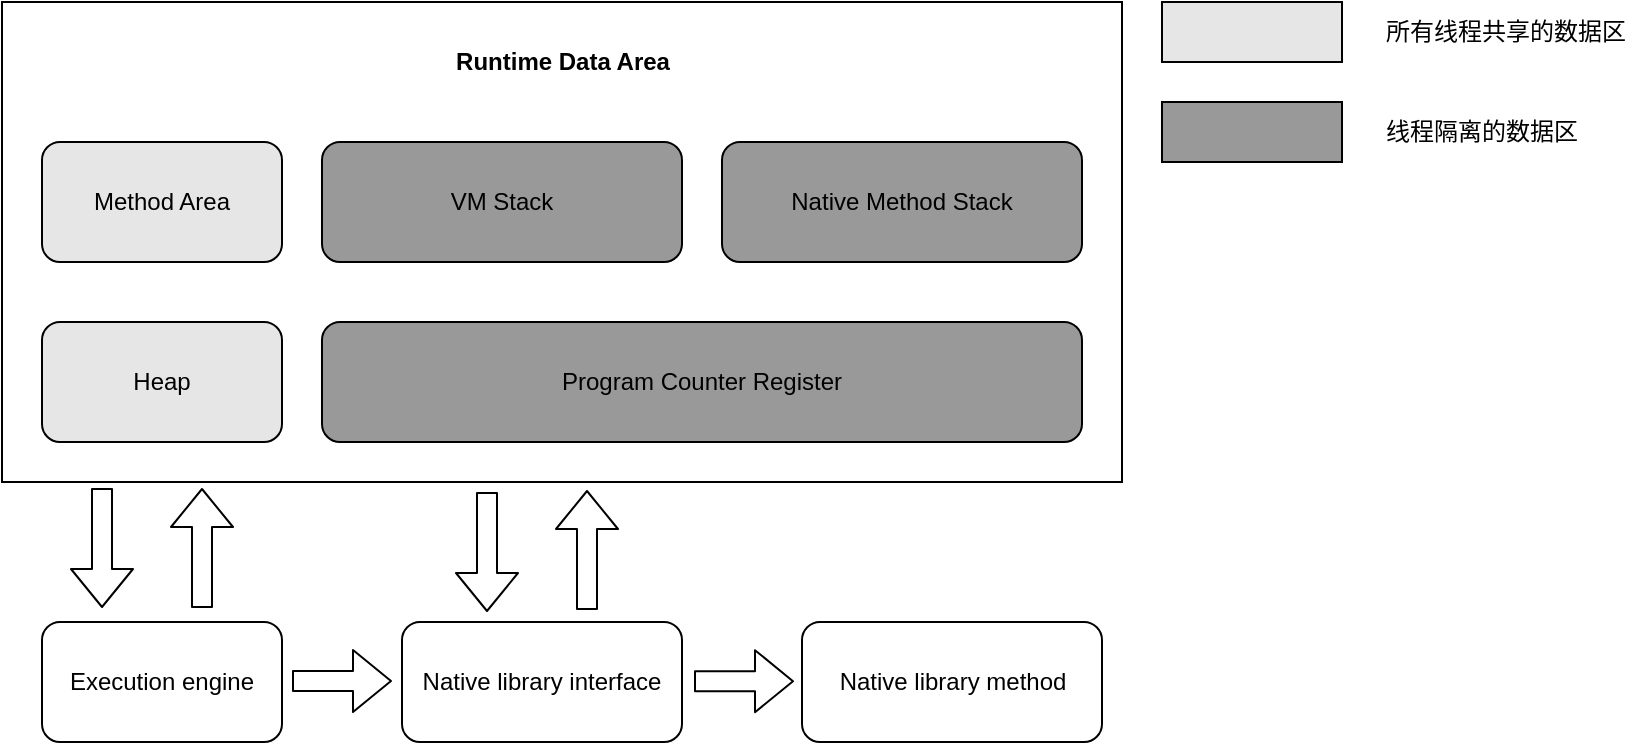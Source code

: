 <mxfile version="14.7.4" type="embed" pages="10"><diagram id="X1YBOSZcnJoGYTp1R_Dq" name="Page-01"><mxGraphModel dx="1104" dy="583" grid="1" gridSize="10" guides="1" tooltips="1" connect="1" arrows="1" fold="1" page="1" pageScale="1" pageWidth="1920" pageHeight="1200" math="0" shadow="0"><root><mxCell id="WPPOIX6bTRqMuEIvjpbZ-0"/><mxCell id="WPPOIX6bTRqMuEIvjpbZ-1" parent="WPPOIX6bTRqMuEIvjpbZ-0"/><mxCell id="WPPOIX6bTRqMuEIvjpbZ-18" value="" style="rounded=0;whiteSpace=wrap;html=1;fillColor=#FFFFFF;" parent="WPPOIX6bTRqMuEIvjpbZ-1" vertex="1"><mxGeometry x="200" y="110" width="560" height="240" as="geometry"/></mxCell><mxCell id="WPPOIX6bTRqMuEIvjpbZ-2" value="Method Area" style="rounded=1;whiteSpace=wrap;html=1;fillColor=#E6E6E6;" parent="WPPOIX6bTRqMuEIvjpbZ-1" vertex="1"><mxGeometry x="220" y="180" width="120" height="60" as="geometry"/></mxCell><mxCell id="WPPOIX6bTRqMuEIvjpbZ-3" value="VM Stack" style="rounded=1;whiteSpace=wrap;html=1;fillColor=#999999;" parent="WPPOIX6bTRqMuEIvjpbZ-1" vertex="1"><mxGeometry x="360" y="180" width="180" height="60" as="geometry"/></mxCell><mxCell id="WPPOIX6bTRqMuEIvjpbZ-4" value="Native Method Stack" style="rounded=1;whiteSpace=wrap;html=1;fillColor=#999999;" parent="WPPOIX6bTRqMuEIvjpbZ-1" vertex="1"><mxGeometry x="560" y="180" width="180" height="60" as="geometry"/></mxCell><mxCell id="WPPOIX6bTRqMuEIvjpbZ-5" value="Heap" style="rounded=1;whiteSpace=wrap;html=1;fillColor=#E6E6E6;" parent="WPPOIX6bTRqMuEIvjpbZ-1" vertex="1"><mxGeometry x="220" y="270" width="120" height="60" as="geometry"/></mxCell><mxCell id="WPPOIX6bTRqMuEIvjpbZ-6" value="Program Counter Register" style="rounded=1;whiteSpace=wrap;html=1;fillColor=#999999;" parent="WPPOIX6bTRqMuEIvjpbZ-1" vertex="1"><mxGeometry x="360" y="270" width="380" height="60" as="geometry"/></mxCell><mxCell id="WPPOIX6bTRqMuEIvjpbZ-7" value="Execution engine" style="rounded=1;whiteSpace=wrap;html=1;fillColor=#FFFFFF;" parent="WPPOIX6bTRqMuEIvjpbZ-1" vertex="1"><mxGeometry x="220" y="420" width="120" height="60" as="geometry"/></mxCell><mxCell id="WPPOIX6bTRqMuEIvjpbZ-8" value="Native library interface" style="rounded=1;whiteSpace=wrap;html=1;fillColor=#FFFFFF;" parent="WPPOIX6bTRqMuEIvjpbZ-1" vertex="1"><mxGeometry x="400" y="420" width="140" height="60" as="geometry"/></mxCell><mxCell id="WPPOIX6bTRqMuEIvjpbZ-9" value="" style="shape=flexArrow;endArrow=classic;html=1;" parent="WPPOIX6bTRqMuEIvjpbZ-1" edge="1"><mxGeometry width="50" height="50" relative="1" as="geometry"><mxPoint x="250" y="353" as="sourcePoint"/><mxPoint x="250" y="413" as="targetPoint"/></mxGeometry></mxCell><mxCell id="WPPOIX6bTRqMuEIvjpbZ-10" value="" style="shape=flexArrow;endArrow=classic;html=1;" parent="WPPOIX6bTRqMuEIvjpbZ-1" edge="1"><mxGeometry width="50" height="50" relative="1" as="geometry"><mxPoint x="300" y="413" as="sourcePoint"/><mxPoint x="300" y="353" as="targetPoint"/></mxGeometry></mxCell><mxCell id="WPPOIX6bTRqMuEIvjpbZ-11" value="" style="shape=flexArrow;endArrow=classic;html=1;" parent="WPPOIX6bTRqMuEIvjpbZ-1" edge="1"><mxGeometry width="50" height="50" relative="1" as="geometry"><mxPoint x="345" y="449.5" as="sourcePoint"/><mxPoint x="395" y="449.5" as="targetPoint"/></mxGeometry></mxCell><mxCell id="WPPOIX6bTRqMuEIvjpbZ-16" value="" style="shape=flexArrow;endArrow=classic;html=1;" parent="WPPOIX6bTRqMuEIvjpbZ-1" edge="1"><mxGeometry width="50" height="50" relative="1" as="geometry"><mxPoint x="442.5" y="355" as="sourcePoint"/><mxPoint x="442.5" y="415" as="targetPoint"/></mxGeometry></mxCell><mxCell id="WPPOIX6bTRqMuEIvjpbZ-17" value="" style="shape=flexArrow;endArrow=classic;html=1;" parent="WPPOIX6bTRqMuEIvjpbZ-1" edge="1"><mxGeometry width="50" height="50" relative="1" as="geometry"><mxPoint x="492.5" y="414" as="sourcePoint"/><mxPoint x="492.5" y="354" as="targetPoint"/></mxGeometry></mxCell><mxCell id="WPPOIX6bTRqMuEIvjpbZ-19" value="&lt;b&gt;Runtime Data Area&lt;/b&gt;" style="text;html=1;align=center;verticalAlign=middle;resizable=0;points=[];autosize=1;" parent="WPPOIX6bTRqMuEIvjpbZ-1" vertex="1"><mxGeometry x="420" y="130" width="120" height="20" as="geometry"/></mxCell><mxCell id="WPPOIX6bTRqMuEIvjpbZ-20" value="" style="rounded=0;whiteSpace=wrap;html=1;fillColor=#E6E6E6;" parent="WPPOIX6bTRqMuEIvjpbZ-1" vertex="1"><mxGeometry x="780" y="110" width="90" height="30" as="geometry"/></mxCell><mxCell id="WPPOIX6bTRqMuEIvjpbZ-21" value="" style="rounded=0;whiteSpace=wrap;html=1;fillColor=#999999;" parent="WPPOIX6bTRqMuEIvjpbZ-1" vertex="1"><mxGeometry x="780" y="160" width="90" height="30" as="geometry"/></mxCell><mxCell id="WPPOIX6bTRqMuEIvjpbZ-22" value="所有线程共享的数据区" style="text;html=1;strokeColor=none;fillColor=none;align=left;verticalAlign=middle;whiteSpace=wrap;rounded=0;" parent="WPPOIX6bTRqMuEIvjpbZ-1" vertex="1"><mxGeometry x="890" y="115" width="130" height="20" as="geometry"/></mxCell><mxCell id="WPPOIX6bTRqMuEIvjpbZ-23" value="线程隔离的数据区" style="text;html=1;strokeColor=none;fillColor=none;align=left;verticalAlign=middle;whiteSpace=wrap;rounded=0;" parent="WPPOIX6bTRqMuEIvjpbZ-1" vertex="1"><mxGeometry x="890" y="165" width="130" height="20" as="geometry"/></mxCell><mxCell id="7" value="" style="shape=flexArrow;endArrow=classic;html=1;" edge="1" parent="WPPOIX6bTRqMuEIvjpbZ-1"><mxGeometry width="50" height="50" relative="1" as="geometry"><mxPoint x="546" y="449.6" as="sourcePoint"/><mxPoint x="596" y="449.6" as="targetPoint"/></mxGeometry></mxCell><mxCell id="9" value="" style="group" vertex="1" connectable="0" parent="WPPOIX6bTRqMuEIvjpbZ-1"><mxGeometry x="600" y="420" width="150" height="60" as="geometry"/></mxCell><mxCell id="2" value="" style="whiteSpace=wrap;html=1;rounded=1;fillColor=#FFFFFF;" vertex="1" parent="9"><mxGeometry width="150" height="60" as="geometry"/></mxCell><mxCell id="WPPOIX6bTRqMuEIvjpbZ-13" value="Native library method" style="text;html=1;align=center;verticalAlign=middle;resizable=0;points=[];autosize=1;" parent="9" vertex="1"><mxGeometry x="10" y="20" width="130" height="20" as="geometry"/></mxCell></root></mxGraphModel></diagram><diagram id="iRne0VEe3zbSD4RcUCCB" name="Page-02">&#xa;    <mxGraphModel dx="1422" dy="761" grid="1" gridSize="10" guides="1" tooltips="1" connect="1" arrows="1" fold="1" page="1" pageScale="1" pageWidth="1920" pageHeight="1200" math="0" shadow="0">&#xa;      <root>&#xa;        <mxCell id="1AnxMaTnwoTTuYOSQYz--0"/>&#xa;        <mxCell id="1AnxMaTnwoTTuYOSQYz--1" parent="1AnxMaTnwoTTuYOSQYz--0"/>&#xa;        <mxCell id="1AnxMaTnwoTTuYOSQYz--32" value="" style="rounded=0;whiteSpace=wrap;html=1;fillColor=#FFFFFF;" parent="1AnxMaTnwoTTuYOSQYz--1" vertex="1">&#xa;          <mxGeometry x="360" y="400" width="680" height="240" as="geometry"/>&#xa;        </mxCell>&#xa;        <mxCell id="1AnxMaTnwoTTuYOSQYz--31" value="" style="rounded=0;whiteSpace=wrap;html=1;fillColor=#FFFFFF;" parent="1AnxMaTnwoTTuYOSQYz--1" vertex="1">&#xa;          <mxGeometry x="360" y="120" width="680" height="240" as="geometry"/>&#xa;        </mxCell>&#xa;        <mxCell id="1AnxMaTnwoTTuYOSQYz--2" value="" style="shape=table;html=1;whiteSpace=wrap;startSize=0;container=1;collapsible=0;childLayout=tableLayout;rounded=0;fillColor=#FFFFFF;" parent="1AnxMaTnwoTTuYOSQYz--1" vertex="1">&#xa;          <mxGeometry x="160" y="120" width="140" height="520" as="geometry"/>&#xa;        </mxCell>&#xa;        <mxCell id="1AnxMaTnwoTTuYOSQYz--3" value="" style="shape=partialRectangle;html=1;whiteSpace=wrap;collapsible=0;dropTarget=0;pointerEvents=0;fillColor=none;top=0;left=0;bottom=0;right=0;points=[[0,0.5],[1,0.5]];portConstraint=eastwest;" parent="1AnxMaTnwoTTuYOSQYz--2" vertex="1">&#xa;          <mxGeometry width="140" height="40" as="geometry"/>&#xa;        </mxCell>&#xa;        <mxCell id="1AnxMaTnwoTTuYOSQYz--4" value="Java栈&lt;br&gt;本地变量表" style="shape=partialRectangle;html=1;whiteSpace=wrap;connectable=0;fillColor=none;top=0;left=0;bottom=0;right=0;overflow=hidden;" parent="1AnxMaTnwoTTuYOSQYz--3" vertex="1">&#xa;          <mxGeometry width="140" height="40" as="geometry"/>&#xa;        </mxCell>&#xa;        <mxCell id="1AnxMaTnwoTTuYOSQYz--7" value="" style="shape=partialRectangle;html=1;whiteSpace=wrap;collapsible=0;dropTarget=0;pointerEvents=0;fillColor=none;top=0;left=0;bottom=0;right=0;points=[[0,0.5],[1,0.5]];portConstraint=eastwest;" parent="1AnxMaTnwoTTuYOSQYz--2" vertex="1">&#xa;          <mxGeometry y="40" width="140" height="40" as="geometry"/>&#xa;        </mxCell>&#xa;        <mxCell id="1AnxMaTnwoTTuYOSQYz--8" value="int" style="shape=partialRectangle;html=1;whiteSpace=wrap;connectable=0;fillColor=none;top=0;left=0;bottom=0;right=0;overflow=hidden;" parent="1AnxMaTnwoTTuYOSQYz--7" vertex="1">&#xa;          <mxGeometry width="140" height="40" as="geometry"/>&#xa;        </mxCell>&#xa;        <mxCell id="1AnxMaTnwoTTuYOSQYz--11" value="" style="shape=partialRectangle;html=1;whiteSpace=wrap;collapsible=0;dropTarget=0;pointerEvents=0;fillColor=none;top=0;left=0;bottom=0;right=0;points=[[0,0.5],[1,0.5]];portConstraint=eastwest;" parent="1AnxMaTnwoTTuYOSQYz--2" vertex="1">&#xa;          <mxGeometry y="80" width="140" height="40" as="geometry"/>&#xa;        </mxCell>&#xa;        <mxCell id="1AnxMaTnwoTTuYOSQYz--12" value="short" style="shape=partialRectangle;html=1;whiteSpace=wrap;connectable=0;fillColor=none;top=0;left=0;bottom=0;right=0;overflow=hidden;" parent="1AnxMaTnwoTTuYOSQYz--11" vertex="1">&#xa;          <mxGeometry width="140" height="40" as="geometry"/>&#xa;        </mxCell>&#xa;        <mxCell id="1AnxMaTnwoTTuYOSQYz--15" style="shape=partialRectangle;html=1;whiteSpace=wrap;collapsible=0;dropTarget=0;pointerEvents=0;fillColor=none;top=0;left=0;bottom=0;right=0;points=[[0,0.5],[1,0.5]];portConstraint=eastwest;" parent="1AnxMaTnwoTTuYOSQYz--2" vertex="1">&#xa;          <mxGeometry y="120" width="140" height="40" as="geometry"/>&#xa;        </mxCell>&#xa;        <mxCell id="1AnxMaTnwoTTuYOSQYz--16" value="reference" style="shape=partialRectangle;html=1;whiteSpace=wrap;connectable=0;fillColor=none;top=0;left=0;bottom=0;right=0;overflow=hidden;" parent="1AnxMaTnwoTTuYOSQYz--15" vertex="1">&#xa;          <mxGeometry width="140" height="40" as="geometry"/>&#xa;        </mxCell>&#xa;        <mxCell id="1AnxMaTnwoTTuYOSQYz--17" style="shape=partialRectangle;html=1;whiteSpace=wrap;collapsible=0;dropTarget=0;pointerEvents=0;fillColor=none;top=0;left=0;bottom=0;right=0;points=[[0,0.5],[1,0.5]];portConstraint=eastwest;" parent="1AnxMaTnwoTTuYOSQYz--2" vertex="1">&#xa;          <mxGeometry y="160" width="140" height="40" as="geometry"/>&#xa;        </mxCell>&#xa;        <mxCell id="1AnxMaTnwoTTuYOSQYz--18" value="int" style="shape=partialRectangle;html=1;whiteSpace=wrap;connectable=0;fillColor=none;top=0;left=0;bottom=0;right=0;overflow=hidden;" parent="1AnxMaTnwoTTuYOSQYz--17" vertex="1">&#xa;          <mxGeometry width="140" height="40" as="geometry"/>&#xa;        </mxCell>&#xa;        <mxCell id="1AnxMaTnwoTTuYOSQYz--19" style="shape=partialRectangle;html=1;whiteSpace=wrap;collapsible=0;dropTarget=0;pointerEvents=0;fillColor=none;top=0;left=0;bottom=0;right=0;points=[[0,0.5],[1,0.5]];portConstraint=eastwest;" parent="1AnxMaTnwoTTuYOSQYz--2" vertex="1">&#xa;          <mxGeometry y="200" width="140" height="80" as="geometry"/>&#xa;        </mxCell>&#xa;        <mxCell id="1AnxMaTnwoTTuYOSQYz--20" value="long" style="shape=partialRectangle;html=1;whiteSpace=wrap;connectable=0;fillColor=none;top=0;left=0;bottom=0;right=0;overflow=hidden;" parent="1AnxMaTnwoTTuYOSQYz--19" vertex="1">&#xa;          <mxGeometry width="140" height="80" as="geometry"/>&#xa;        </mxCell>&#xa;        <mxCell id="1AnxMaTnwoTTuYOSQYz--21" style="shape=partialRectangle;html=1;whiteSpace=wrap;collapsible=0;dropTarget=0;pointerEvents=0;fillColor=none;top=0;left=0;bottom=0;right=0;points=[[0,0.5],[1,0.5]];portConstraint=eastwest;" parent="1AnxMaTnwoTTuYOSQYz--2" vertex="1">&#xa;          <mxGeometry y="280" width="140" height="80" as="geometry"/>&#xa;        </mxCell>&#xa;        <mxCell id="1AnxMaTnwoTTuYOSQYz--22" value="double" style="shape=partialRectangle;html=1;whiteSpace=wrap;connectable=0;fillColor=none;top=0;left=0;bottom=0;right=0;overflow=hidden;" parent="1AnxMaTnwoTTuYOSQYz--21" vertex="1">&#xa;          <mxGeometry width="140" height="80" as="geometry"/>&#xa;        </mxCell>&#xa;        <mxCell id="1AnxMaTnwoTTuYOSQYz--23" style="shape=partialRectangle;html=1;whiteSpace=wrap;collapsible=0;dropTarget=0;pointerEvents=0;fillColor=none;top=0;left=0;bottom=0;right=0;points=[[0,0.5],[1,0.5]];portConstraint=eastwest;" parent="1AnxMaTnwoTTuYOSQYz--2" vertex="1">&#xa;          <mxGeometry y="360" width="140" height="40" as="geometry"/>&#xa;        </mxCell>&#xa;        <mxCell id="1AnxMaTnwoTTuYOSQYz--24" value="float" style="shape=partialRectangle;html=1;whiteSpace=wrap;connectable=0;fillColor=none;top=0;left=0;bottom=0;right=0;overflow=hidden;" parent="1AnxMaTnwoTTuYOSQYz--23" vertex="1">&#xa;          <mxGeometry width="140" height="40" as="geometry"/>&#xa;        </mxCell>&#xa;        <mxCell id="1AnxMaTnwoTTuYOSQYz--25" style="shape=partialRectangle;html=1;whiteSpace=wrap;collapsible=0;dropTarget=0;pointerEvents=0;fillColor=none;top=0;left=0;bottom=0;right=0;points=[[0,0.5],[1,0.5]];portConstraint=eastwest;" parent="1AnxMaTnwoTTuYOSQYz--2" vertex="1">&#xa;          <mxGeometry y="400" width="140" height="40" as="geometry"/>&#xa;        </mxCell>&#xa;        <mxCell id="1AnxMaTnwoTTuYOSQYz--26" value="..." style="shape=partialRectangle;html=1;whiteSpace=wrap;connectable=0;fillColor=none;top=0;left=0;bottom=0;right=0;overflow=hidden;" parent="1AnxMaTnwoTTuYOSQYz--25" vertex="1">&#xa;          <mxGeometry width="140" height="40" as="geometry"/>&#xa;        </mxCell>&#xa;        <mxCell id="1AnxMaTnwoTTuYOSQYz--27" style="shape=partialRectangle;html=1;whiteSpace=wrap;collapsible=0;dropTarget=0;pointerEvents=0;fillColor=none;top=0;left=0;bottom=0;right=0;points=[[0,0.5],[1,0.5]];portConstraint=eastwest;" parent="1AnxMaTnwoTTuYOSQYz--2" vertex="1">&#xa;          <mxGeometry y="440" width="140" height="40" as="geometry"/>&#xa;        </mxCell>&#xa;        <mxCell id="1AnxMaTnwoTTuYOSQYz--28" style="shape=partialRectangle;html=1;whiteSpace=wrap;connectable=0;fillColor=none;top=0;left=0;bottom=0;right=0;overflow=hidden;" parent="1AnxMaTnwoTTuYOSQYz--27" vertex="1">&#xa;          <mxGeometry width="140" height="40" as="geometry"/>&#xa;        </mxCell>&#xa;        <mxCell id="1AnxMaTnwoTTuYOSQYz--29" style="shape=partialRectangle;html=1;whiteSpace=wrap;collapsible=0;dropTarget=0;pointerEvents=0;fillColor=none;top=0;left=0;bottom=0;right=0;points=[[0,0.5],[1,0.5]];portConstraint=eastwest;" parent="1AnxMaTnwoTTuYOSQYz--2" vertex="1">&#xa;          <mxGeometry y="480" width="140" height="40" as="geometry"/>&#xa;        </mxCell>&#xa;        <mxCell id="1AnxMaTnwoTTuYOSQYz--30" style="shape=partialRectangle;html=1;whiteSpace=wrap;connectable=0;fillColor=none;top=0;left=0;bottom=0;right=0;overflow=hidden;" parent="1AnxMaTnwoTTuYOSQYz--29" vertex="1">&#xa;          <mxGeometry width="140" height="40" as="geometry"/>&#xa;        </mxCell>&#xa;        <mxCell id="1AnxMaTnwoTTuYOSQYz--42" value="" style="edgeStyle=none;rounded=0;orthogonalLoop=1;jettySize=auto;html=1;startArrow=none;startFill=0;endArrow=classic;endFill=1;" parent="1AnxMaTnwoTTuYOSQYz--1" source="1AnxMaTnwoTTuYOSQYz--33" target="1AnxMaTnwoTTuYOSQYz--36" edge="1">&#xa;          <mxGeometry relative="1" as="geometry">&#xa;            <mxPoint x="640" y="230" as="targetPoint"/>&#xa;          </mxGeometry>&#xa;        </mxCell>&#xa;        <mxCell id="1AnxMaTnwoTTuYOSQYz--33" value="到对象实例数据的指针" style="rounded=0;whiteSpace=wrap;html=1;fillColor=#FFFFFF;" parent="1AnxMaTnwoTTuYOSQYz--1" vertex="1">&#xa;          <mxGeometry x="400" y="200" width="160" height="60" as="geometry"/>&#xa;        </mxCell>&#xa;        <mxCell id="1AnxMaTnwoTTuYOSQYz--43" value="" style="edgeStyle=none;rounded=0;orthogonalLoop=1;jettySize=auto;html=1;startArrow=none;startFill=0;endArrow=classic;endFill=1;exitX=1;exitY=0.5;exitDx=0;exitDy=0;entryX=0.5;entryY=0;entryDx=0;entryDy=0;" parent="1AnxMaTnwoTTuYOSQYz--1" source="1AnxMaTnwoTTuYOSQYz--34" target="1AnxMaTnwoTTuYOSQYz--37" edge="1">&#xa;          <mxGeometry relative="1" as="geometry"/>&#xa;        </mxCell>&#xa;        <mxCell id="1AnxMaTnwoTTuYOSQYz--34" value="到对象类型数据的指针" style="rounded=0;whiteSpace=wrap;html=1;fillColor=#FFFFFF;" parent="1AnxMaTnwoTTuYOSQYz--1" vertex="1">&#xa;          <mxGeometry x="400" y="260" width="160" height="60" as="geometry"/>&#xa;        </mxCell>&#xa;        <mxCell id="1AnxMaTnwoTTuYOSQYz--35" value="" style="endArrow=none;dashed=1;html=1;dashPattern=1 3;strokeWidth=2;" parent="1AnxMaTnwoTTuYOSQYz--1" edge="1">&#xa;          <mxGeometry width="50" height="50" relative="1" as="geometry">&#xa;            <mxPoint x="690" y="340" as="sourcePoint"/>&#xa;            <mxPoint x="690" y="180" as="targetPoint"/>&#xa;          </mxGeometry>&#xa;        </mxCell>&#xa;        <mxCell id="1AnxMaTnwoTTuYOSQYz--40" value="" style="rounded=0;orthogonalLoop=1;jettySize=auto;html=1;startArrow=none;startFill=0;endArrow=classic;endFill=1;exitX=1;exitY=0.5;exitDx=0;exitDy=0;entryX=0;entryY=0.5;entryDx=0;entryDy=0;" parent="1AnxMaTnwoTTuYOSQYz--1" source="1AnxMaTnwoTTuYOSQYz--15" target="1AnxMaTnwoTTuYOSQYz--33" edge="1">&#xa;          <mxGeometry relative="1" as="geometry">&#xa;            <mxPoint x="1050" y="250" as="targetPoint"/>&#xa;          </mxGeometry>&#xa;        </mxCell>&#xa;        <mxCell id="1AnxMaTnwoTTuYOSQYz--36" value="对象实例数据" style="ellipse;whiteSpace=wrap;html=1;rounded=0;fillColor=#FFFFFF;" parent="1AnxMaTnwoTTuYOSQYz--1" vertex="1">&#xa;          <mxGeometry x="740" y="210" width="230" height="120" as="geometry"/>&#xa;        </mxCell>&#xa;        <mxCell id="1AnxMaTnwoTTuYOSQYz--37" value="对象类型数据" style="ellipse;whiteSpace=wrap;html=1;rounded=0;fillColor=#FFFFFF;" parent="1AnxMaTnwoTTuYOSQYz--1" vertex="1">&#xa;          <mxGeometry x="690" y="490" width="300" height="110" as="geometry"/>&#xa;        </mxCell>&#xa;        <mxCell id="1AnxMaTnwoTTuYOSQYz--44" value="方法区" style="text;html=1;align=center;verticalAlign=middle;resizable=0;points=[];autosize=1;" parent="1AnxMaTnwoTTuYOSQYz--1" vertex="1">&#xa;          <mxGeometry x="670" y="420" width="50" height="20" as="geometry"/>&#xa;        </mxCell>&#xa;        <mxCell id="1AnxMaTnwoTTuYOSQYz--45" value="Java堆" style="text;html=1;align=center;verticalAlign=middle;resizable=0;points=[];autosize=1;" parent="1AnxMaTnwoTTuYOSQYz--1" vertex="1">&#xa;          <mxGeometry x="664" y="140" width="50" height="20" as="geometry"/>&#xa;        </mxCell>&#xa;        <mxCell id="1AnxMaTnwoTTuYOSQYz--46" value="句柄池" style="text;html=1;align=center;verticalAlign=middle;resizable=0;points=[];autosize=1;" parent="1AnxMaTnwoTTuYOSQYz--1" vertex="1">&#xa;          <mxGeometry x="440" y="160" width="50" height="20" as="geometry"/>&#xa;        </mxCell>&#xa;        <mxCell id="1AnxMaTnwoTTuYOSQYz--47" value="实例池" style="text;html=1;align=center;verticalAlign=middle;resizable=0;points=[];autosize=1;" parent="1AnxMaTnwoTTuYOSQYz--1" vertex="1">&#xa;          <mxGeometry x="830" y="180" width="50" height="20" as="geometry"/>&#xa;        </mxCell>&#xa;      </root>&#xa;    </mxGraphModel>&#xa;  </diagram><diagram id="hqWOuWqGS1My_1FKpcQm" name="Page-03">&#xa;    <mxGraphModel dx="1422" dy="761" grid="1" gridSize="10" guides="1" tooltips="1" connect="1" arrows="1" fold="1" page="1" pageScale="1" pageWidth="1920" pageHeight="1200" math="0" shadow="0">&#xa;      <root>&#xa;        <mxCell id="qwHWoYLYMm_oQ8pBQoWD-0"/>&#xa;        <mxCell id="qwHWoYLYMm_oQ8pBQoWD-1" parent="qwHWoYLYMm_oQ8pBQoWD-0"/>&#xa;        <mxCell id="qwHWoYLYMm_oQ8pBQoWD-2" value="" style="rounded=0;whiteSpace=wrap;html=1;fillColor=#FFFFFF;" parent="qwHWoYLYMm_oQ8pBQoWD-1" vertex="1">&#xa;          <mxGeometry x="360" y="400" width="680" height="240" as="geometry"/>&#xa;        </mxCell>&#xa;        <mxCell id="qwHWoYLYMm_oQ8pBQoWD-3" value="" style="rounded=0;whiteSpace=wrap;html=1;fillColor=#FFFFFF;" parent="qwHWoYLYMm_oQ8pBQoWD-1" vertex="1">&#xa;          <mxGeometry x="360" y="120" width="680" height="240" as="geometry"/>&#xa;        </mxCell>&#xa;        <mxCell id="qwHWoYLYMm_oQ8pBQoWD-4" value="" style="shape=table;html=1;whiteSpace=wrap;startSize=0;container=1;collapsible=0;childLayout=tableLayout;rounded=0;fillColor=#FFFFFF;" parent="qwHWoYLYMm_oQ8pBQoWD-1" vertex="1">&#xa;          <mxGeometry x="160" y="120" width="140" height="520" as="geometry"/>&#xa;        </mxCell>&#xa;        <mxCell id="qwHWoYLYMm_oQ8pBQoWD-5" value="" style="shape=partialRectangle;html=1;whiteSpace=wrap;collapsible=0;dropTarget=0;pointerEvents=0;fillColor=none;top=0;left=0;bottom=0;right=0;points=[[0,0.5],[1,0.5]];portConstraint=eastwest;" parent="qwHWoYLYMm_oQ8pBQoWD-4" vertex="1">&#xa;          <mxGeometry width="140" height="40" as="geometry"/>&#xa;        </mxCell>&#xa;        <mxCell id="qwHWoYLYMm_oQ8pBQoWD-6" value="Java栈&lt;br&gt;本地变量表" style="shape=partialRectangle;html=1;whiteSpace=wrap;connectable=0;fillColor=none;top=0;left=0;bottom=0;right=0;overflow=hidden;" parent="qwHWoYLYMm_oQ8pBQoWD-5" vertex="1">&#xa;          <mxGeometry width="140" height="40" as="geometry"/>&#xa;        </mxCell>&#xa;        <mxCell id="qwHWoYLYMm_oQ8pBQoWD-7" value="" style="shape=partialRectangle;html=1;whiteSpace=wrap;collapsible=0;dropTarget=0;pointerEvents=0;fillColor=none;top=0;left=0;bottom=0;right=0;points=[[0,0.5],[1,0.5]];portConstraint=eastwest;" parent="qwHWoYLYMm_oQ8pBQoWD-4" vertex="1">&#xa;          <mxGeometry y="40" width="140" height="40" as="geometry"/>&#xa;        </mxCell>&#xa;        <mxCell id="qwHWoYLYMm_oQ8pBQoWD-8" value="int" style="shape=partialRectangle;html=1;whiteSpace=wrap;connectable=0;fillColor=none;top=0;left=0;bottom=0;right=0;overflow=hidden;" parent="qwHWoYLYMm_oQ8pBQoWD-7" vertex="1">&#xa;          <mxGeometry width="140" height="40" as="geometry"/>&#xa;        </mxCell>&#xa;        <mxCell id="qwHWoYLYMm_oQ8pBQoWD-9" value="" style="shape=partialRectangle;html=1;whiteSpace=wrap;collapsible=0;dropTarget=0;pointerEvents=0;fillColor=none;top=0;left=0;bottom=0;right=0;points=[[0,0.5],[1,0.5]];portConstraint=eastwest;" parent="qwHWoYLYMm_oQ8pBQoWD-4" vertex="1">&#xa;          <mxGeometry y="80" width="140" height="40" as="geometry"/>&#xa;        </mxCell>&#xa;        <mxCell id="qwHWoYLYMm_oQ8pBQoWD-10" value="short" style="shape=partialRectangle;html=1;whiteSpace=wrap;connectable=0;fillColor=none;top=0;left=0;bottom=0;right=0;overflow=hidden;" parent="qwHWoYLYMm_oQ8pBQoWD-9" vertex="1">&#xa;          <mxGeometry width="140" height="40" as="geometry"/>&#xa;        </mxCell>&#xa;        <mxCell id="qwHWoYLYMm_oQ8pBQoWD-11" style="shape=partialRectangle;html=1;whiteSpace=wrap;collapsible=0;dropTarget=0;pointerEvents=0;fillColor=none;top=0;left=0;bottom=0;right=0;points=[[0,0.5],[1,0.5]];portConstraint=eastwest;" parent="qwHWoYLYMm_oQ8pBQoWD-4" vertex="1">&#xa;          <mxGeometry y="120" width="140" height="40" as="geometry"/>&#xa;        </mxCell>&#xa;        <mxCell id="qwHWoYLYMm_oQ8pBQoWD-12" value="reference" style="shape=partialRectangle;html=1;whiteSpace=wrap;connectable=0;fillColor=none;top=0;left=0;bottom=0;right=0;overflow=hidden;" parent="qwHWoYLYMm_oQ8pBQoWD-11" vertex="1">&#xa;          <mxGeometry width="140" height="40" as="geometry"/>&#xa;        </mxCell>&#xa;        <mxCell id="qwHWoYLYMm_oQ8pBQoWD-13" style="shape=partialRectangle;html=1;whiteSpace=wrap;collapsible=0;dropTarget=0;pointerEvents=0;fillColor=none;top=0;left=0;bottom=0;right=0;points=[[0,0.5],[1,0.5]];portConstraint=eastwest;" parent="qwHWoYLYMm_oQ8pBQoWD-4" vertex="1">&#xa;          <mxGeometry y="160" width="140" height="40" as="geometry"/>&#xa;        </mxCell>&#xa;        <mxCell id="qwHWoYLYMm_oQ8pBQoWD-14" value="int" style="shape=partialRectangle;html=1;whiteSpace=wrap;connectable=0;fillColor=none;top=0;left=0;bottom=0;right=0;overflow=hidden;" parent="qwHWoYLYMm_oQ8pBQoWD-13" vertex="1">&#xa;          <mxGeometry width="140" height="40" as="geometry"/>&#xa;        </mxCell>&#xa;        <mxCell id="qwHWoYLYMm_oQ8pBQoWD-15" style="shape=partialRectangle;html=1;whiteSpace=wrap;collapsible=0;dropTarget=0;pointerEvents=0;fillColor=none;top=0;left=0;bottom=0;right=0;points=[[0,0.5],[1,0.5]];portConstraint=eastwest;" parent="qwHWoYLYMm_oQ8pBQoWD-4" vertex="1">&#xa;          <mxGeometry y="200" width="140" height="80" as="geometry"/>&#xa;        </mxCell>&#xa;        <mxCell id="qwHWoYLYMm_oQ8pBQoWD-16" value="long" style="shape=partialRectangle;html=1;whiteSpace=wrap;connectable=0;fillColor=none;top=0;left=0;bottom=0;right=0;overflow=hidden;" parent="qwHWoYLYMm_oQ8pBQoWD-15" vertex="1">&#xa;          <mxGeometry width="140" height="80" as="geometry"/>&#xa;        </mxCell>&#xa;        <mxCell id="qwHWoYLYMm_oQ8pBQoWD-17" style="shape=partialRectangle;html=1;whiteSpace=wrap;collapsible=0;dropTarget=0;pointerEvents=0;fillColor=none;top=0;left=0;bottom=0;right=0;points=[[0,0.5],[1,0.5]];portConstraint=eastwest;" parent="qwHWoYLYMm_oQ8pBQoWD-4" vertex="1">&#xa;          <mxGeometry y="280" width="140" height="80" as="geometry"/>&#xa;        </mxCell>&#xa;        <mxCell id="qwHWoYLYMm_oQ8pBQoWD-18" value="double" style="shape=partialRectangle;html=1;whiteSpace=wrap;connectable=0;fillColor=none;top=0;left=0;bottom=0;right=0;overflow=hidden;" parent="qwHWoYLYMm_oQ8pBQoWD-17" vertex="1">&#xa;          <mxGeometry width="140" height="80" as="geometry"/>&#xa;        </mxCell>&#xa;        <mxCell id="qwHWoYLYMm_oQ8pBQoWD-19" style="shape=partialRectangle;html=1;whiteSpace=wrap;collapsible=0;dropTarget=0;pointerEvents=0;fillColor=none;top=0;left=0;bottom=0;right=0;points=[[0,0.5],[1,0.5]];portConstraint=eastwest;" parent="qwHWoYLYMm_oQ8pBQoWD-4" vertex="1">&#xa;          <mxGeometry y="360" width="140" height="40" as="geometry"/>&#xa;        </mxCell>&#xa;        <mxCell id="qwHWoYLYMm_oQ8pBQoWD-20" value="float" style="shape=partialRectangle;html=1;whiteSpace=wrap;connectable=0;fillColor=none;top=0;left=0;bottom=0;right=0;overflow=hidden;" parent="qwHWoYLYMm_oQ8pBQoWD-19" vertex="1">&#xa;          <mxGeometry width="140" height="40" as="geometry"/>&#xa;        </mxCell>&#xa;        <mxCell id="qwHWoYLYMm_oQ8pBQoWD-21" style="shape=partialRectangle;html=1;whiteSpace=wrap;collapsible=0;dropTarget=0;pointerEvents=0;fillColor=none;top=0;left=0;bottom=0;right=0;points=[[0,0.5],[1,0.5]];portConstraint=eastwest;" parent="qwHWoYLYMm_oQ8pBQoWD-4" vertex="1">&#xa;          <mxGeometry y="400" width="140" height="40" as="geometry"/>&#xa;        </mxCell>&#xa;        <mxCell id="qwHWoYLYMm_oQ8pBQoWD-22" value="..." style="shape=partialRectangle;html=1;whiteSpace=wrap;connectable=0;fillColor=none;top=0;left=0;bottom=0;right=0;overflow=hidden;" parent="qwHWoYLYMm_oQ8pBQoWD-21" vertex="1">&#xa;          <mxGeometry width="140" height="40" as="geometry"/>&#xa;        </mxCell>&#xa;        <mxCell id="qwHWoYLYMm_oQ8pBQoWD-23" style="shape=partialRectangle;html=1;whiteSpace=wrap;collapsible=0;dropTarget=0;pointerEvents=0;fillColor=none;top=0;left=0;bottom=0;right=0;points=[[0,0.5],[1,0.5]];portConstraint=eastwest;" parent="qwHWoYLYMm_oQ8pBQoWD-4" vertex="1">&#xa;          <mxGeometry y="440" width="140" height="40" as="geometry"/>&#xa;        </mxCell>&#xa;        <mxCell id="qwHWoYLYMm_oQ8pBQoWD-24" style="shape=partialRectangle;html=1;whiteSpace=wrap;connectable=0;fillColor=none;top=0;left=0;bottom=0;right=0;overflow=hidden;" parent="qwHWoYLYMm_oQ8pBQoWD-23" vertex="1">&#xa;          <mxGeometry width="140" height="40" as="geometry"/>&#xa;        </mxCell>&#xa;        <mxCell id="qwHWoYLYMm_oQ8pBQoWD-25" style="shape=partialRectangle;html=1;whiteSpace=wrap;collapsible=0;dropTarget=0;pointerEvents=0;fillColor=none;top=0;left=0;bottom=0;right=0;points=[[0,0.5],[1,0.5]];portConstraint=eastwest;" parent="qwHWoYLYMm_oQ8pBQoWD-4" vertex="1">&#xa;          <mxGeometry y="480" width="140" height="40" as="geometry"/>&#xa;        </mxCell>&#xa;        <mxCell id="qwHWoYLYMm_oQ8pBQoWD-26" style="shape=partialRectangle;html=1;whiteSpace=wrap;connectable=0;fillColor=none;top=0;left=0;bottom=0;right=0;overflow=hidden;" parent="qwHWoYLYMm_oQ8pBQoWD-25" vertex="1">&#xa;          <mxGeometry width="140" height="40" as="geometry"/>&#xa;        </mxCell>&#xa;        <mxCell id="qwHWoYLYMm_oQ8pBQoWD-32" value="" style="rounded=0;orthogonalLoop=1;jettySize=auto;html=1;startArrow=none;startFill=0;endArrow=classic;endFill=1;exitX=1;exitY=0.5;exitDx=0;exitDy=0;entryX=0.059;entryY=0.542;entryDx=0;entryDy=0;entryPerimeter=0;" parent="qwHWoYLYMm_oQ8pBQoWD-1" source="qwHWoYLYMm_oQ8pBQoWD-11" target="qwHWoYLYMm_oQ8pBQoWD-3" edge="1">&#xa;          <mxGeometry relative="1" as="geometry">&#xa;            <mxPoint x="400" y="230" as="targetPoint"/>&#xa;          </mxGeometry>&#xa;        </mxCell>&#xa;        <mxCell id="qwHWoYLYMm_oQ8pBQoWD-33" value="" style="ellipse;whiteSpace=wrap;html=1;rounded=0;fillColor=#FFFFFF;" parent="qwHWoYLYMm_oQ8pBQoWD-1" vertex="1">&#xa;          <mxGeometry x="400" y="190" width="230" height="120" as="geometry"/>&#xa;        </mxCell>&#xa;        <mxCell id="qwHWoYLYMm_oQ8pBQoWD-34" value="对象类型数据" style="ellipse;whiteSpace=wrap;html=1;rounded=0;fillColor=#FFFFFF;" parent="qwHWoYLYMm_oQ8pBQoWD-1" vertex="1">&#xa;          <mxGeometry x="690" y="490" width="300" height="110" as="geometry"/>&#xa;        </mxCell>&#xa;        <mxCell id="qwHWoYLYMm_oQ8pBQoWD-35" value="方法区" style="text;html=1;align=center;verticalAlign=middle;resizable=0;points=[];autosize=1;" parent="qwHWoYLYMm_oQ8pBQoWD-1" vertex="1">&#xa;          <mxGeometry x="670" y="420" width="50" height="20" as="geometry"/>&#xa;        </mxCell>&#xa;        <mxCell id="qwHWoYLYMm_oQ8pBQoWD-36" value="Java堆" style="text;html=1;align=center;verticalAlign=middle;resizable=0;points=[];autosize=1;" parent="qwHWoYLYMm_oQ8pBQoWD-1" vertex="1">&#xa;          <mxGeometry x="664" y="140" width="50" height="20" as="geometry"/>&#xa;        </mxCell>&#xa;        <mxCell id="qwHWoYLYMm_oQ8pBQoWD-39" value="到对象类型数据的指针" style="rounded=0;whiteSpace=wrap;html=1;fillColor=#FFFFFF;" parent="qwHWoYLYMm_oQ8pBQoWD-1" vertex="1">&#xa;          <mxGeometry x="420" y="225" width="190" height="30" as="geometry"/>&#xa;        </mxCell>&#xa;        <mxCell id="qwHWoYLYMm_oQ8pBQoWD-40" value="对象实例数据" style="text;html=1;align=center;verticalAlign=middle;resizable=0;points=[];autosize=1;" parent="qwHWoYLYMm_oQ8pBQoWD-1" vertex="1">&#xa;          <mxGeometry x="470" y="270" width="90" height="20" as="geometry"/>&#xa;        </mxCell>&#xa;        <mxCell id="qwHWoYLYMm_oQ8pBQoWD-29" value="" style="edgeStyle=none;rounded=0;orthogonalLoop=1;jettySize=auto;html=1;startArrow=none;startFill=0;endArrow=classic;endFill=1;exitX=1;exitY=0.5;exitDx=0;exitDy=0;entryX=0.5;entryY=0;entryDx=0;entryDy=0;" parent="qwHWoYLYMm_oQ8pBQoWD-1" source="qwHWoYLYMm_oQ8pBQoWD-39" target="qwHWoYLYMm_oQ8pBQoWD-34" edge="1">&#xa;          <mxGeometry relative="1" as="geometry">&#xa;            <mxPoint x="560" y="290" as="sourcePoint"/>&#xa;          </mxGeometry>&#xa;        </mxCell>&#xa;      </root>&#xa;    </mxGraphModel>&#xa;  </diagram><diagram id="Euv64qfQcr6_LUZZx4Iw" name="Page-04">&#xa;    <mxGraphModel dx="1422" dy="761" grid="1" gridSize="10" guides="1" tooltips="1" connect="1" arrows="1" fold="1" page="1" pageScale="1" pageWidth="1920" pageHeight="1200" math="0" shadow="0">&#xa;      <root>&#xa;        <mxCell id="n8jIk_8VVOOBxePN4h5b-0"/>&#xa;        <mxCell id="n8jIk_8VVOOBxePN4h5b-1" parent="n8jIk_8VVOOBxePN4h5b-0"/>&#xa;        <mxCell id="a_0qAPAiB__Hv4HqjeuV-0" value="" style="edgeStyle=orthogonalEdgeStyle;rounded=0;orthogonalLoop=1;jettySize=auto;html=1;entryX=0;entryY=0.5;entryDx=0;entryDy=0;" parent="n8jIk_8VVOOBxePN4h5b-1" source="a_0qAPAiB__Hv4HqjeuV-2" target="a_0qAPAiB__Hv4HqjeuV-6" edge="1">&#xa;          <mxGeometry relative="1" as="geometry"/>&#xa;        </mxCell>&#xa;        <mxCell id="a_0qAPAiB__Hv4HqjeuV-1" value="" style="edgeStyle=orthogonalEdgeStyle;rounded=0;orthogonalLoop=1;jettySize=auto;html=1;entryX=0;entryY=0.5;entryDx=0;entryDy=0;" parent="n8jIk_8VVOOBxePN4h5b-1" source="a_0qAPAiB__Hv4HqjeuV-2" target="a_0qAPAiB__Hv4HqjeuV-7" edge="1">&#xa;          <mxGeometry relative="1" as="geometry"/>&#xa;        </mxCell>&#xa;        <mxCell id="a_0qAPAiB__Hv4HqjeuV-2" value="垃圾收集" style="rounded=0;whiteSpace=wrap;html=1;" parent="n8jIk_8VVOOBxePN4h5b-1" vertex="1">&#xa;          <mxGeometry x="120" y="320" width="120" height="80" as="geometry"/>&#xa;        </mxCell>&#xa;        <mxCell id="a_0qAPAiB__Hv4HqjeuV-3" value="" style="edgeStyle=orthogonalEdgeStyle;rounded=0;orthogonalLoop=1;jettySize=auto;html=1;" parent="n8jIk_8VVOOBxePN4h5b-1" source="a_0qAPAiB__Hv4HqjeuV-6" target="a_0qAPAiB__Hv4HqjeuV-9" edge="1">&#xa;          <mxGeometry relative="1" as="geometry"/>&#xa;        </mxCell>&#xa;        <mxCell id="a_0qAPAiB__Hv4HqjeuV-4" value="" style="edgeStyle=orthogonalEdgeStyle;rounded=0;orthogonalLoop=1;jettySize=auto;html=1;entryX=0;entryY=0.5;entryDx=0;entryDy=0;" parent="n8jIk_8VVOOBxePN4h5b-1" source="a_0qAPAiB__Hv4HqjeuV-6" target="a_0qAPAiB__Hv4HqjeuV-12" edge="1">&#xa;          <mxGeometry relative="1" as="geometry">&#xa;            <mxPoint x="380" y="160" as="targetPoint"/>&#xa;          </mxGeometry>&#xa;        </mxCell>&#xa;        <mxCell id="a_0qAPAiB__Hv4HqjeuV-5" value="" style="edgeStyle=orthogonalEdgeStyle;rounded=0;orthogonalLoop=1;jettySize=auto;html=1;entryX=0;entryY=0.633;entryDx=0;entryDy=0;entryPerimeter=0;" parent="n8jIk_8VVOOBxePN4h5b-1" source="a_0qAPAiB__Hv4HqjeuV-6" target="a_0qAPAiB__Hv4HqjeuV-11" edge="1">&#xa;          <mxGeometry relative="1" as="geometry">&#xa;            <mxPoint x="380" y="160" as="targetPoint"/>&#xa;          </mxGeometry>&#xa;        </mxCell>&#xa;        <mxCell id="a_0qAPAiB__Hv4HqjeuV-6" value="部分收集&lt;br&gt;（Partial GC）" style="rounded=0;whiteSpace=wrap;html=1;" parent="n8jIk_8VVOOBxePN4h5b-1" vertex="1">&#xa;          <mxGeometry x="320" y="240" width="200" height="60" as="geometry"/>&#xa;        </mxCell>&#xa;        <mxCell id="a_0qAPAiB__Hv4HqjeuV-7" value="整堆收集&lt;br&gt;（Full GC）" style="rounded=0;whiteSpace=wrap;html=1;" parent="n8jIk_8VVOOBxePN4h5b-1" vertex="1">&#xa;          <mxGeometry x="320" y="420" width="200" height="60" as="geometry"/>&#xa;        </mxCell>&#xa;        <mxCell id="a_0qAPAiB__Hv4HqjeuV-8" value="" style="edgeStyle=orthogonalEdgeStyle;rounded=0;orthogonalLoop=1;jettySize=auto;html=1;" parent="n8jIk_8VVOOBxePN4h5b-1" source="a_0qAPAiB__Hv4HqjeuV-9" target="a_0qAPAiB__Hv4HqjeuV-14" edge="1">&#xa;          <mxGeometry relative="1" as="geometry"/>&#xa;        </mxCell>&#xa;        <mxCell id="a_0qAPAiB__Hv4HqjeuV-9" value="老年代收集&lt;br&gt;（Major GC/Old GC）" style="rounded=0;whiteSpace=wrap;html=1;" parent="n8jIk_8VVOOBxePN4h5b-1" vertex="1">&#xa;          <mxGeometry x="640" y="240" width="200" height="60" as="geometry"/>&#xa;        </mxCell>&#xa;        <mxCell id="a_0qAPAiB__Hv4HqjeuV-10" value="" style="edgeStyle=orthogonalEdgeStyle;rounded=0;orthogonalLoop=1;jettySize=auto;html=1;" parent="n8jIk_8VVOOBxePN4h5b-1" source="a_0qAPAiB__Hv4HqjeuV-11" target="a_0qAPAiB__Hv4HqjeuV-13" edge="1">&#xa;          <mxGeometry relative="1" as="geometry"/>&#xa;        </mxCell>&#xa;        <mxCell id="a_0qAPAiB__Hv4HqjeuV-11" value="混合收集&lt;br&gt;（Mixed GC）" style="rounded=0;whiteSpace=wrap;html=1;" parent="n8jIk_8VVOOBxePN4h5b-1" vertex="1">&#xa;          <mxGeometry x="640" y="360" width="200" height="60" as="geometry"/>&#xa;        </mxCell>&#xa;        <mxCell id="a_0qAPAiB__Hv4HqjeuV-12" value="新生代收集&lt;br&gt;（Minor GC/Young GC）" style="rounded=0;whiteSpace=wrap;html=1;" parent="n8jIk_8VVOOBxePN4h5b-1" vertex="1">&#xa;          <mxGeometry x="640" y="120" width="200" height="60" as="geometry"/>&#xa;        </mxCell>&#xa;        <mxCell id="a_0qAPAiB__Hv4HqjeuV-13" value="G1收集器&lt;br&gt;（GC First）" style="rounded=0;whiteSpace=wrap;html=1;" parent="n8jIk_8VVOOBxePN4h5b-1" vertex="1">&#xa;          <mxGeometry x="920" y="360" width="200" height="60" as="geometry"/>&#xa;        </mxCell>&#xa;        <mxCell id="a_0qAPAiB__Hv4HqjeuV-14" value="CMS收集器" style="rounded=0;whiteSpace=wrap;html=1;" parent="n8jIk_8VVOOBxePN4h5b-1" vertex="1">&#xa;          <mxGeometry x="920" y="240" width="200" height="60" as="geometry"/>&#xa;        </mxCell>&#xa;      </root>&#xa;    </mxGraphModel>&#xa;  </diagram><diagram id="A7fHlwZozsqhgB3B0qWu" name="Page-05">&#xa;    <mxGraphModel dx="1422" dy="761" grid="1" gridSize="10" guides="1" tooltips="1" connect="1" arrows="1" fold="1" page="1" pageScale="1" pageWidth="1920" pageHeight="1200" math="0" shadow="0">&#xa;      <root>&#xa;        <mxCell id="AmL8Yyyj_6-Q53EFrfhy-0"/>&#xa;        <mxCell id="AmL8Yyyj_6-Q53EFrfhy-1" parent="AmL8Yyyj_6-Q53EFrfhy-0"/>&#xa;        <mxCell id="kC0x5WaB522Jj1j9ZUPc-0" value="Eden" style="rounded=0;whiteSpace=wrap;html=1;fillColor=#D4E1F5;" vertex="1" parent="AmL8Yyyj_6-Q53EFrfhy-1">&#xa;          <mxGeometry x="170" y="235" width="960" height="60" as="geometry"/>&#xa;        </mxCell>&#xa;        <mxCell id="kC0x5WaB522Jj1j9ZUPc-1" value="S0" style="rounded=0;whiteSpace=wrap;html=1;fillColor=#A9C4EB;" vertex="1" parent="AmL8Yyyj_6-Q53EFrfhy-1">&#xa;          <mxGeometry x="1130" y="235" width="120" height="60" as="geometry"/>&#xa;        </mxCell>&#xa;        <mxCell id="kC0x5WaB522Jj1j9ZUPc-2" value="S1" style="rounded=0;whiteSpace=wrap;html=1;fillColor=#97D077;" vertex="1" parent="AmL8Yyyj_6-Q53EFrfhy-1">&#xa;          <mxGeometry x="1250" y="235" width="120" height="60" as="geometry"/>&#xa;        </mxCell>&#xa;        <mxCell id="kC0x5WaB522Jj1j9ZUPc-15" value="" style="shape=document;whiteSpace=wrap;html=1;boundedLbl=1;rounded=0;fillColor=#A9C4EB;" vertex="1" parent="AmL8Yyyj_6-Q53EFrfhy-1">&#xa;          <mxGeometry x="170" y="85" width="1080" height="85" as="geometry"/>&#xa;        </mxCell>&#xa;        <mxCell id="kC0x5WaB522Jj1j9ZUPc-18" value="" style="shape=document;whiteSpace=wrap;html=1;boundedLbl=1;fillColor=#97D077;" vertex="1" parent="AmL8Yyyj_6-Q53EFrfhy-1">&#xa;          <mxGeometry x="1252" y="87.5" width="110" height="72.5" as="geometry"/>&#xa;        </mxCell>&#xa;        <mxCell id="kC0x5WaB522Jj1j9ZUPc-19" value="&lt;b&gt;存活对象&lt;/b&gt;" style="text;html=1;align=center;verticalAlign=middle;resizable=0;points=[];autosize=1;" vertex="1" parent="AmL8Yyyj_6-Q53EFrfhy-1">&#xa;          <mxGeometry x="660" y="113.75" width="60" height="20" as="geometry"/>&#xa;        </mxCell>&#xa;      </root>&#xa;    </mxGraphModel>&#xa;  </diagram><diagram id="vWGjPAIZC8PSO2_XI_K2" name="Page-06">&#xa;    &#xa;    <mxGraphModel dx="1422" dy="761" grid="1" gridSize="10" guides="1" tooltips="1" connect="1" arrows="1" fold="1" page="1" pageScale="1" pageWidth="1920" pageHeight="1200" math="0" shadow="0">&#xa;      &#xa;      <root>&#xa;        &#xa;        <mxCell id="PN7CorxPsZX-T55T3YrU-0"/>&#xa;        &#xa;        <mxCell id="PN7CorxPsZX-T55T3YrU-1" parent="PN7CorxPsZX-T55T3YrU-0"/>&#xa;        &#xa;      </root>&#xa;      &#xa;    </mxGraphModel>&#xa;    &#xa;  </diagram><diagram id="jL7ltzd0c0sO_7StuL2g" name="Page-07">&#xa;    &#xa;    <mxGraphModel dx="1422" dy="761" grid="1" gridSize="10" guides="1" tooltips="1" connect="1" arrows="1" fold="1" page="1" pageScale="1" pageWidth="1920" pageHeight="1200" math="0" shadow="0">&#xa;      &#xa;      <root>&#xa;        &#xa;        <mxCell id="XhyyYp1XAphtBa_pHvPy-0"/>&#xa;        &#xa;        <mxCell id="XhyyYp1XAphtBa_pHvPy-1" parent="XhyyYp1XAphtBa_pHvPy-0"/>&#xa;        &#xa;      </root>&#xa;      &#xa;    </mxGraphModel>&#xa;    &#xa;  </diagram><diagram id="Ir-wBzyMAhOd7TFxUWu4" name="Page-08">&#xa;    &#xa;    <mxGraphModel dx="1422" dy="761" grid="1" gridSize="10" guides="1" tooltips="1" connect="1" arrows="1" fold="1" page="1" pageScale="1" pageWidth="1920" pageHeight="1200" math="0" shadow="0">&#xa;      &#xa;      <root>&#xa;        &#xa;        <mxCell id="xdRe9UQ767liPZInj_sN-0"/>&#xa;        &#xa;        <mxCell id="xdRe9UQ767liPZInj_sN-1" parent="xdRe9UQ767liPZInj_sN-0"/>&#xa;        &#xa;      </root>&#xa;      &#xa;    </mxGraphModel>&#xa;    &#xa;  </diagram><diagram id="KBk3Qv9VAxvA-yFqEcKj" name="Page-09">&#xa;    &#xa;    <mxGraphModel dx="1422" dy="712" grid="1" gridSize="10" guides="1" tooltips="1" connect="1" arrows="1" fold="1" page="1" pageScale="1" pageWidth="1920" pageHeight="1200" math="0" shadow="0">&#xa;      &#xa;      <root>&#xa;        &#xa;        <mxCell id="0n06y5KQ4FSFFVSmDP_1-0"/>&#xa;        &#xa;        <mxCell id="0n06y5KQ4FSFFVSmDP_1-1" parent="0n06y5KQ4FSFFVSmDP_1-0"/>&#xa;        &#xa;      </root>&#xa;      &#xa;    </mxGraphModel>&#xa;    &#xa;  </diagram><diagram id="jGwM6OwkzKK6nGdZEeKR" name="Page-10">&#xa;    &#xa;    <mxGraphModel dx="1422" dy="761" grid="1" gridSize="10" guides="1" tooltips="1" connect="1" arrows="1" fold="1" page="1" pageScale="1" pageWidth="1920" pageHeight="1200" math="0" shadow="0">&#xa;      &#xa;      <root>&#xa;        &#xa;        <mxCell id="HG1Zx2WyiG1VwNFyQ5KU-0"/>&#xa;        &#xa;        <mxCell id="HG1Zx2WyiG1VwNFyQ5KU-1" parent="HG1Zx2WyiG1VwNFyQ5KU-0"/>&#xa;        &#xa;      </root>&#xa;      &#xa;    </mxGraphModel>&#xa;    &#xa;  </diagram></mxfile>